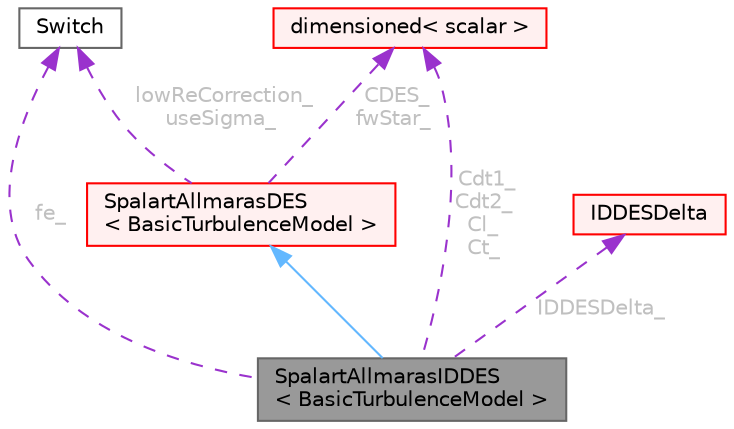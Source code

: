 digraph "SpalartAllmarasIDDES&lt; BasicTurbulenceModel &gt;"
{
 // LATEX_PDF_SIZE
  bgcolor="transparent";
  edge [fontname=Helvetica,fontsize=10,labelfontname=Helvetica,labelfontsize=10];
  node [fontname=Helvetica,fontsize=10,shape=box,height=0.2,width=0.4];
  Node1 [id="Node000001",label="SpalartAllmarasIDDES\l\< BasicTurbulenceModel \>",height=0.2,width=0.4,color="gray40", fillcolor="grey60", style="filled", fontcolor="black",tooltip="SpalartAllmaras IDDES turbulence model for incompressible and compressible flows."];
  Node2 -> Node1 [id="edge1_Node000001_Node000002",dir="back",color="steelblue1",style="solid",tooltip=" "];
  Node2 [id="Node000002",label="SpalartAllmarasDES\l\< BasicTurbulenceModel \>",height=0.2,width=0.4,color="red", fillcolor="#FFF0F0", style="filled",URL="$classFoam_1_1LESModels_1_1SpalartAllmarasDES.html",tooltip="SpalartAllmarasDES DES turbulence model for incompressible and compressible flows."];
  Node4 -> Node2 [id="edge2_Node000002_Node000004",dir="back",color="darkorchid3",style="dashed",tooltip=" ",label=" lowReCorrection_\nuseSigma_",fontcolor="grey" ];
  Node4 [id="Node000004",label="Switch",height=0.2,width=0.4,color="gray40", fillcolor="white", style="filled",URL="$classFoam_1_1Switch.html",tooltip="A simple wrapper around bool so that it can be read as a word: true/false, on/off,..."];
  Node5 -> Node2 [id="edge3_Node000002_Node000005",dir="back",color="darkorchid3",style="dashed",tooltip=" ",label=" CDES_\nfwStar_",fontcolor="grey" ];
  Node5 [id="Node000005",label="dimensioned\< scalar \>",height=0.2,width=0.4,color="red", fillcolor="#FFF0F0", style="filled",URL="$classFoam_1_1dimensioned.html",tooltip=" "];
  Node5 -> Node1 [id="edge4_Node000001_Node000005",dir="back",color="darkorchid3",style="dashed",tooltip=" ",label=" Cdt1_\nCdt2_\nCl_\nCt_",fontcolor="grey" ];
  Node4 -> Node1 [id="edge5_Node000001_Node000004",dir="back",color="darkorchid3",style="dashed",tooltip=" ",label=" fe_",fontcolor="grey" ];
  Node7 -> Node1 [id="edge6_Node000001_Node000007",dir="back",color="darkorchid3",style="dashed",tooltip=" ",label=" IDDESDelta_",fontcolor="grey" ];
  Node7 [id="Node000007",label="IDDESDelta",height=0.2,width=0.4,color="red", fillcolor="#FFF0F0", style="filled",URL="$classFoam_1_1LESModels_1_1IDDESDelta.html",tooltip=" "];
}
